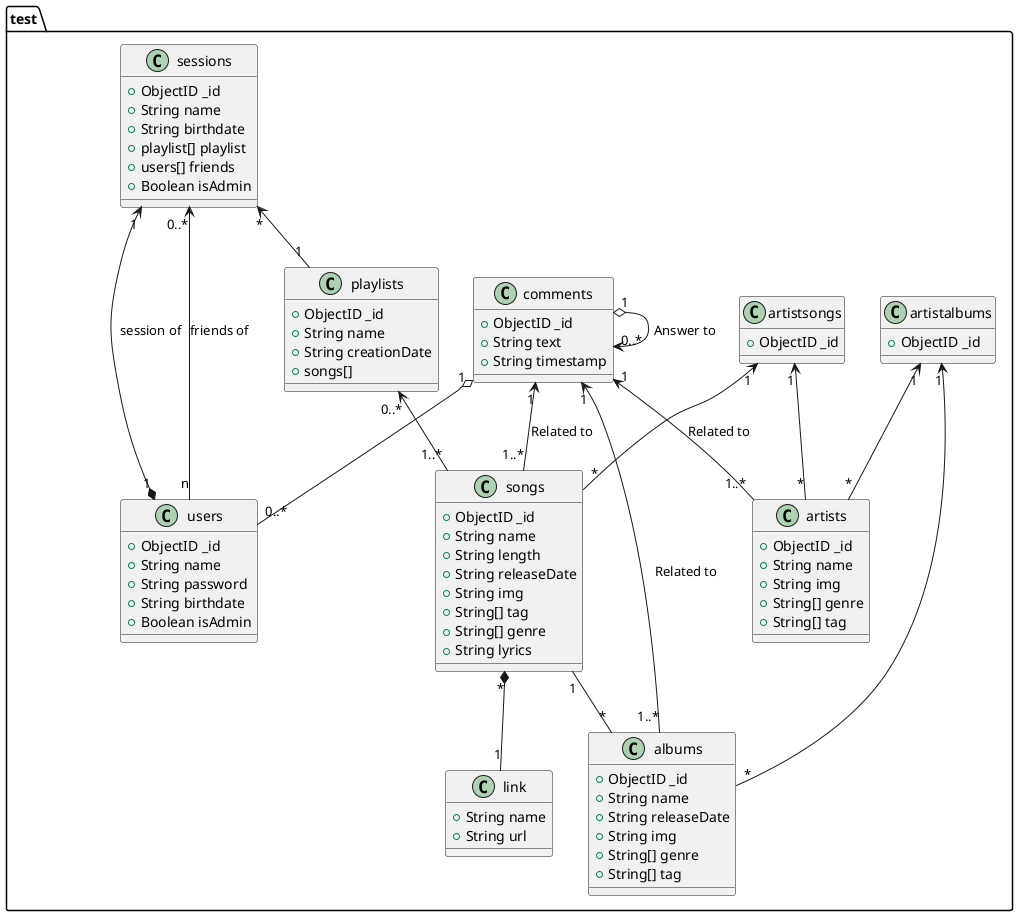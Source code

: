 @startuml Domainmodel
package test {
    class artists {
        +ObjectID _id
        +String name
        +String img
        +String[] genre
        +String[] tag
    }

    class artistalbums {
        +ObjectID _id
    }

    class albums {
        +ObjectID _id
        +String name
        +String releaseDate
        +String img
        +String[] genre
        +String[] tag
    }

    class songs {
        +ObjectID _id
        +String name
        +String length
        +String releaseDate
        +String img
        +String[] tag
        +String[] genre
        +String lyrics
    }

    class link {
        +String name
        +String url
    }

    class artistsongs {
        +ObjectID _id
    }

    class comments {
        +ObjectID _id
        +String text
        +String timestamp
    }

    class playlists {
        +ObjectID _id
        +String name
        +String creationDate
        +songs[]
    }

    class sessions {
        +ObjectID _id
        +String name
        +String birthdate
        +playlist[] playlist
        +users[] friends 
        +Boolean isAdmin
    }

    class users {
        +ObjectID _id
        +String name
        +String password
        +String birthdate
        +Boolean isAdmin
    }

    artistalbums "1" <-- "*" artists
    artistalbums "1" <-- "*" albums
    artistsongs  "1" <-- "*" songs
    artistsongs  "1" <-- "*" artists
    songs "1" -- "*" albums
    songs "*" *-- "1" link

    sessions "0..*" <-- "n" users : friends of
    sessions "1" <--* "1" users : session of
    sessions "*" <-- "1" playlists
    playlists "0..*" <-- "1..*" songs
    comments  "1" o-- "0..*" users
    comments  "1" o--> "0..*" comments : Answer to 
    comments  "1" <-- "1..*" songs : Related to
    comments  "1" <-- "1..*" albums : Related to
    comments  "1" <-- "1..*" artists : Related to
}
@enduml